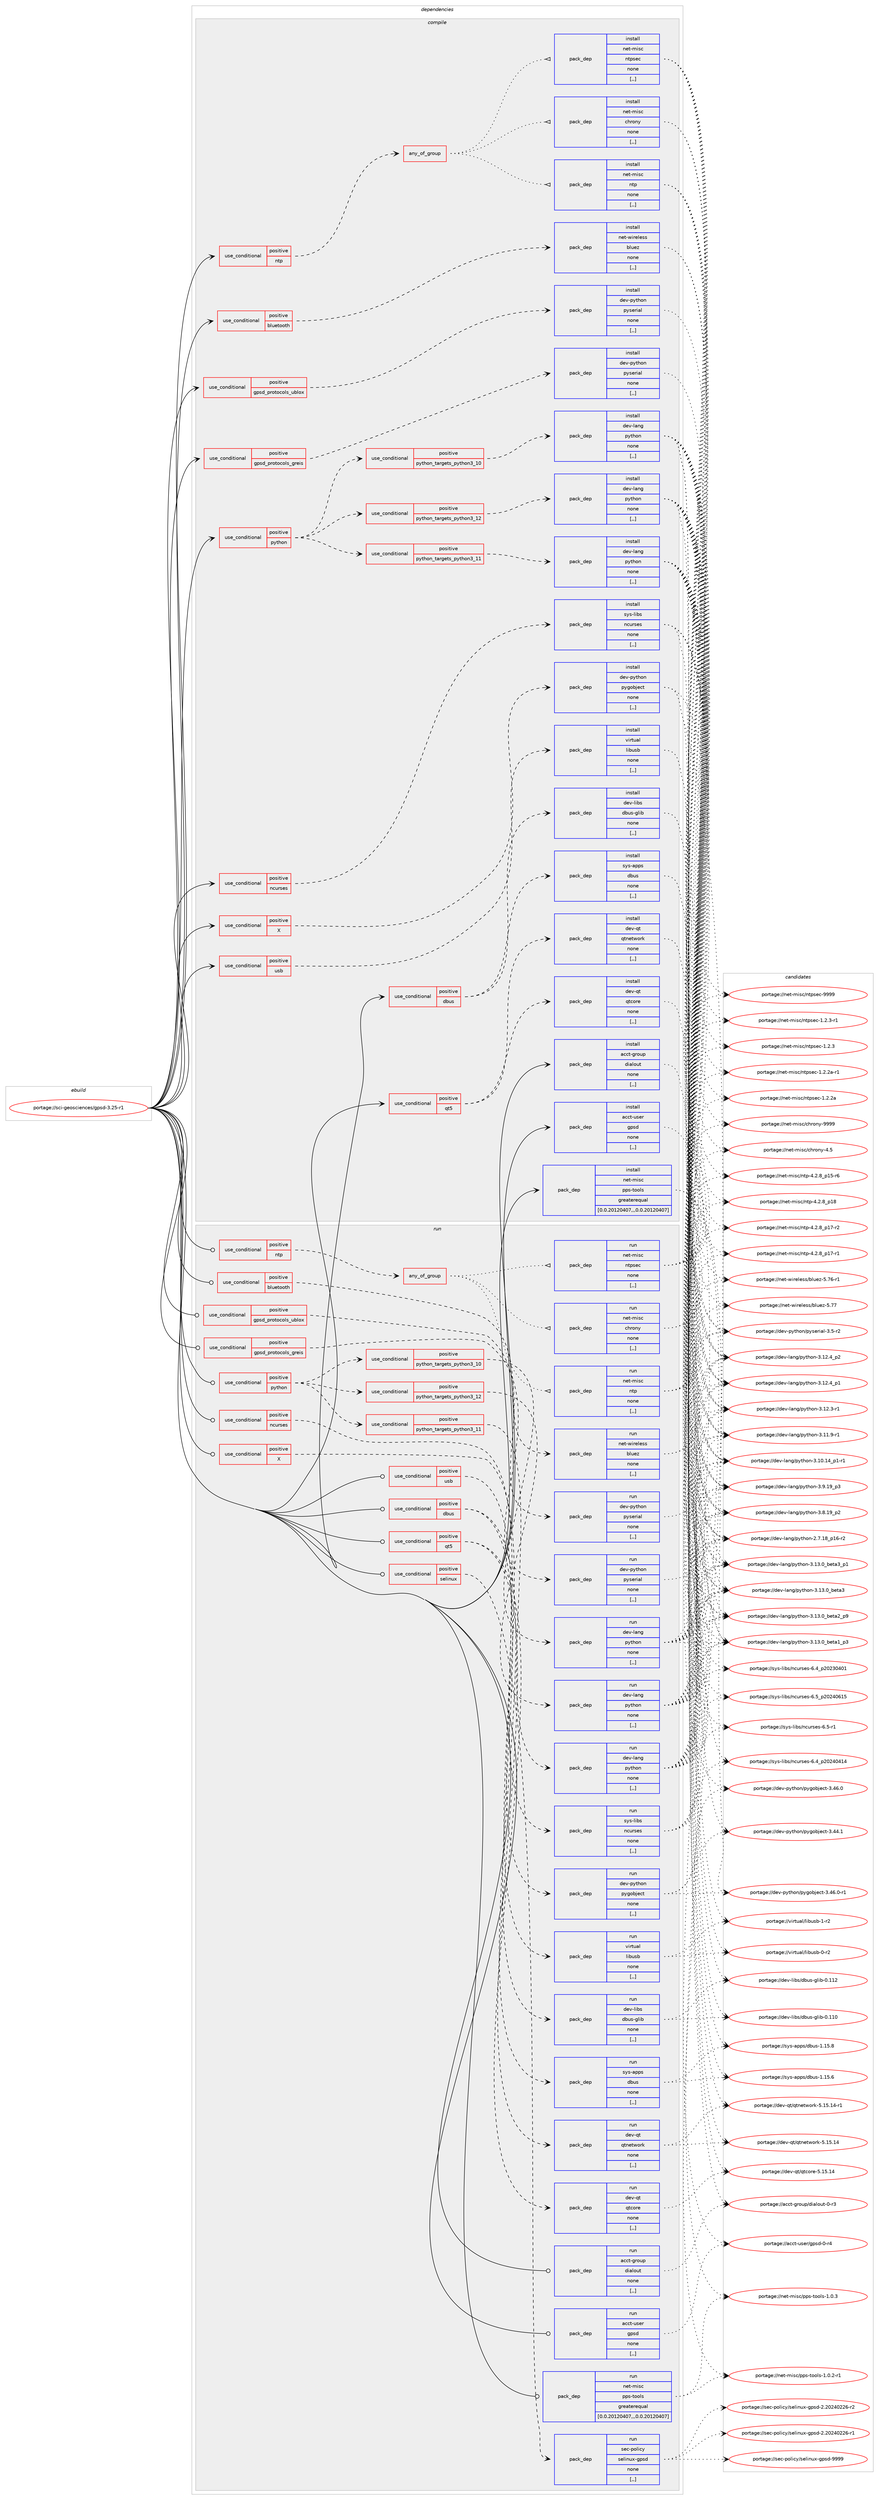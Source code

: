 digraph prolog {

# *************
# Graph options
# *************

newrank=true;
concentrate=true;
compound=true;
graph [rankdir=LR,fontname=Helvetica,fontsize=10,ranksep=1.5];#, ranksep=2.5, nodesep=0.2];
edge  [arrowhead=vee];
node  [fontname=Helvetica,fontsize=10];

# **********
# The ebuild
# **********

subgraph cluster_leftcol {
color=gray;
label=<<i>ebuild</i>>;
id [label="portage://sci-geosciences/gpsd-3.25-r1", color=red, width=4, href="../sci-geosciences/gpsd-3.25-r1.svg"];
}

# ****************
# The dependencies
# ****************

subgraph cluster_midcol {
color=gray;
label=<<i>dependencies</i>>;
subgraph cluster_compile {
fillcolor="#eeeeee";
style=filled;
label=<<i>compile</i>>;
subgraph cond104153 {
dependency394361 [label=<<TABLE BORDER="0" CELLBORDER="1" CELLSPACING="0" CELLPADDING="4"><TR><TD ROWSPAN="3" CELLPADDING="10">use_conditional</TD></TR><TR><TD>positive</TD></TR><TR><TD>X</TD></TR></TABLE>>, shape=none, color=red];
subgraph pack287375 {
dependency394362 [label=<<TABLE BORDER="0" CELLBORDER="1" CELLSPACING="0" CELLPADDING="4" WIDTH="220"><TR><TD ROWSPAN="6" CELLPADDING="30">pack_dep</TD></TR><TR><TD WIDTH="110">install</TD></TR><TR><TD>dev-python</TD></TR><TR><TD>pygobject</TD></TR><TR><TD>none</TD></TR><TR><TD>[,,]</TD></TR></TABLE>>, shape=none, color=blue];
}
dependency394361:e -> dependency394362:w [weight=20,style="dashed",arrowhead="vee"];
}
id:e -> dependency394361:w [weight=20,style="solid",arrowhead="vee"];
subgraph cond104154 {
dependency394363 [label=<<TABLE BORDER="0" CELLBORDER="1" CELLSPACING="0" CELLPADDING="4"><TR><TD ROWSPAN="3" CELLPADDING="10">use_conditional</TD></TR><TR><TD>positive</TD></TR><TR><TD>bluetooth</TD></TR></TABLE>>, shape=none, color=red];
subgraph pack287376 {
dependency394364 [label=<<TABLE BORDER="0" CELLBORDER="1" CELLSPACING="0" CELLPADDING="4" WIDTH="220"><TR><TD ROWSPAN="6" CELLPADDING="30">pack_dep</TD></TR><TR><TD WIDTH="110">install</TD></TR><TR><TD>net-wireless</TD></TR><TR><TD>bluez</TD></TR><TR><TD>none</TD></TR><TR><TD>[,,]</TD></TR></TABLE>>, shape=none, color=blue];
}
dependency394363:e -> dependency394364:w [weight=20,style="dashed",arrowhead="vee"];
}
id:e -> dependency394363:w [weight=20,style="solid",arrowhead="vee"];
subgraph cond104155 {
dependency394365 [label=<<TABLE BORDER="0" CELLBORDER="1" CELLSPACING="0" CELLPADDING="4"><TR><TD ROWSPAN="3" CELLPADDING="10">use_conditional</TD></TR><TR><TD>positive</TD></TR><TR><TD>dbus</TD></TR></TABLE>>, shape=none, color=red];
subgraph pack287377 {
dependency394366 [label=<<TABLE BORDER="0" CELLBORDER="1" CELLSPACING="0" CELLPADDING="4" WIDTH="220"><TR><TD ROWSPAN="6" CELLPADDING="30">pack_dep</TD></TR><TR><TD WIDTH="110">install</TD></TR><TR><TD>sys-apps</TD></TR><TR><TD>dbus</TD></TR><TR><TD>none</TD></TR><TR><TD>[,,]</TD></TR></TABLE>>, shape=none, color=blue];
}
dependency394365:e -> dependency394366:w [weight=20,style="dashed",arrowhead="vee"];
subgraph pack287378 {
dependency394367 [label=<<TABLE BORDER="0" CELLBORDER="1" CELLSPACING="0" CELLPADDING="4" WIDTH="220"><TR><TD ROWSPAN="6" CELLPADDING="30">pack_dep</TD></TR><TR><TD WIDTH="110">install</TD></TR><TR><TD>dev-libs</TD></TR><TR><TD>dbus-glib</TD></TR><TR><TD>none</TD></TR><TR><TD>[,,]</TD></TR></TABLE>>, shape=none, color=blue];
}
dependency394365:e -> dependency394367:w [weight=20,style="dashed",arrowhead="vee"];
}
id:e -> dependency394365:w [weight=20,style="solid",arrowhead="vee"];
subgraph cond104156 {
dependency394368 [label=<<TABLE BORDER="0" CELLBORDER="1" CELLSPACING="0" CELLPADDING="4"><TR><TD ROWSPAN="3" CELLPADDING="10">use_conditional</TD></TR><TR><TD>positive</TD></TR><TR><TD>gpsd_protocols_greis</TD></TR></TABLE>>, shape=none, color=red];
subgraph pack287379 {
dependency394369 [label=<<TABLE BORDER="0" CELLBORDER="1" CELLSPACING="0" CELLPADDING="4" WIDTH="220"><TR><TD ROWSPAN="6" CELLPADDING="30">pack_dep</TD></TR><TR><TD WIDTH="110">install</TD></TR><TR><TD>dev-python</TD></TR><TR><TD>pyserial</TD></TR><TR><TD>none</TD></TR><TR><TD>[,,]</TD></TR></TABLE>>, shape=none, color=blue];
}
dependency394368:e -> dependency394369:w [weight=20,style="dashed",arrowhead="vee"];
}
id:e -> dependency394368:w [weight=20,style="solid",arrowhead="vee"];
subgraph cond104157 {
dependency394370 [label=<<TABLE BORDER="0" CELLBORDER="1" CELLSPACING="0" CELLPADDING="4"><TR><TD ROWSPAN="3" CELLPADDING="10">use_conditional</TD></TR><TR><TD>positive</TD></TR><TR><TD>gpsd_protocols_ublox</TD></TR></TABLE>>, shape=none, color=red];
subgraph pack287380 {
dependency394371 [label=<<TABLE BORDER="0" CELLBORDER="1" CELLSPACING="0" CELLPADDING="4" WIDTH="220"><TR><TD ROWSPAN="6" CELLPADDING="30">pack_dep</TD></TR><TR><TD WIDTH="110">install</TD></TR><TR><TD>dev-python</TD></TR><TR><TD>pyserial</TD></TR><TR><TD>none</TD></TR><TR><TD>[,,]</TD></TR></TABLE>>, shape=none, color=blue];
}
dependency394370:e -> dependency394371:w [weight=20,style="dashed",arrowhead="vee"];
}
id:e -> dependency394370:w [weight=20,style="solid",arrowhead="vee"];
subgraph cond104158 {
dependency394372 [label=<<TABLE BORDER="0" CELLBORDER="1" CELLSPACING="0" CELLPADDING="4"><TR><TD ROWSPAN="3" CELLPADDING="10">use_conditional</TD></TR><TR><TD>positive</TD></TR><TR><TD>ncurses</TD></TR></TABLE>>, shape=none, color=red];
subgraph pack287381 {
dependency394373 [label=<<TABLE BORDER="0" CELLBORDER="1" CELLSPACING="0" CELLPADDING="4" WIDTH="220"><TR><TD ROWSPAN="6" CELLPADDING="30">pack_dep</TD></TR><TR><TD WIDTH="110">install</TD></TR><TR><TD>sys-libs</TD></TR><TR><TD>ncurses</TD></TR><TR><TD>none</TD></TR><TR><TD>[,,]</TD></TR></TABLE>>, shape=none, color=blue];
}
dependency394372:e -> dependency394373:w [weight=20,style="dashed",arrowhead="vee"];
}
id:e -> dependency394372:w [weight=20,style="solid",arrowhead="vee"];
subgraph cond104159 {
dependency394374 [label=<<TABLE BORDER="0" CELLBORDER="1" CELLSPACING="0" CELLPADDING="4"><TR><TD ROWSPAN="3" CELLPADDING="10">use_conditional</TD></TR><TR><TD>positive</TD></TR><TR><TD>ntp</TD></TR></TABLE>>, shape=none, color=red];
subgraph any2638 {
dependency394375 [label=<<TABLE BORDER="0" CELLBORDER="1" CELLSPACING="0" CELLPADDING="4"><TR><TD CELLPADDING="10">any_of_group</TD></TR></TABLE>>, shape=none, color=red];subgraph pack287382 {
dependency394376 [label=<<TABLE BORDER="0" CELLBORDER="1" CELLSPACING="0" CELLPADDING="4" WIDTH="220"><TR><TD ROWSPAN="6" CELLPADDING="30">pack_dep</TD></TR><TR><TD WIDTH="110">install</TD></TR><TR><TD>net-misc</TD></TR><TR><TD>ntp</TD></TR><TR><TD>none</TD></TR><TR><TD>[,,]</TD></TR></TABLE>>, shape=none, color=blue];
}
dependency394375:e -> dependency394376:w [weight=20,style="dotted",arrowhead="oinv"];
subgraph pack287383 {
dependency394377 [label=<<TABLE BORDER="0" CELLBORDER="1" CELLSPACING="0" CELLPADDING="4" WIDTH="220"><TR><TD ROWSPAN="6" CELLPADDING="30">pack_dep</TD></TR><TR><TD WIDTH="110">install</TD></TR><TR><TD>net-misc</TD></TR><TR><TD>ntpsec</TD></TR><TR><TD>none</TD></TR><TR><TD>[,,]</TD></TR></TABLE>>, shape=none, color=blue];
}
dependency394375:e -> dependency394377:w [weight=20,style="dotted",arrowhead="oinv"];
subgraph pack287384 {
dependency394378 [label=<<TABLE BORDER="0" CELLBORDER="1" CELLSPACING="0" CELLPADDING="4" WIDTH="220"><TR><TD ROWSPAN="6" CELLPADDING="30">pack_dep</TD></TR><TR><TD WIDTH="110">install</TD></TR><TR><TD>net-misc</TD></TR><TR><TD>chrony</TD></TR><TR><TD>none</TD></TR><TR><TD>[,,]</TD></TR></TABLE>>, shape=none, color=blue];
}
dependency394375:e -> dependency394378:w [weight=20,style="dotted",arrowhead="oinv"];
}
dependency394374:e -> dependency394375:w [weight=20,style="dashed",arrowhead="vee"];
}
id:e -> dependency394374:w [weight=20,style="solid",arrowhead="vee"];
subgraph cond104160 {
dependency394379 [label=<<TABLE BORDER="0" CELLBORDER="1" CELLSPACING="0" CELLPADDING="4"><TR><TD ROWSPAN="3" CELLPADDING="10">use_conditional</TD></TR><TR><TD>positive</TD></TR><TR><TD>python</TD></TR></TABLE>>, shape=none, color=red];
subgraph cond104161 {
dependency394380 [label=<<TABLE BORDER="0" CELLBORDER="1" CELLSPACING="0" CELLPADDING="4"><TR><TD ROWSPAN="3" CELLPADDING="10">use_conditional</TD></TR><TR><TD>positive</TD></TR><TR><TD>python_targets_python3_10</TD></TR></TABLE>>, shape=none, color=red];
subgraph pack287385 {
dependency394381 [label=<<TABLE BORDER="0" CELLBORDER="1" CELLSPACING="0" CELLPADDING="4" WIDTH="220"><TR><TD ROWSPAN="6" CELLPADDING="30">pack_dep</TD></TR><TR><TD WIDTH="110">install</TD></TR><TR><TD>dev-lang</TD></TR><TR><TD>python</TD></TR><TR><TD>none</TD></TR><TR><TD>[,,]</TD></TR></TABLE>>, shape=none, color=blue];
}
dependency394380:e -> dependency394381:w [weight=20,style="dashed",arrowhead="vee"];
}
dependency394379:e -> dependency394380:w [weight=20,style="dashed",arrowhead="vee"];
subgraph cond104162 {
dependency394382 [label=<<TABLE BORDER="0" CELLBORDER="1" CELLSPACING="0" CELLPADDING="4"><TR><TD ROWSPAN="3" CELLPADDING="10">use_conditional</TD></TR><TR><TD>positive</TD></TR><TR><TD>python_targets_python3_11</TD></TR></TABLE>>, shape=none, color=red];
subgraph pack287386 {
dependency394383 [label=<<TABLE BORDER="0" CELLBORDER="1" CELLSPACING="0" CELLPADDING="4" WIDTH="220"><TR><TD ROWSPAN="6" CELLPADDING="30">pack_dep</TD></TR><TR><TD WIDTH="110">install</TD></TR><TR><TD>dev-lang</TD></TR><TR><TD>python</TD></TR><TR><TD>none</TD></TR><TR><TD>[,,]</TD></TR></TABLE>>, shape=none, color=blue];
}
dependency394382:e -> dependency394383:w [weight=20,style="dashed",arrowhead="vee"];
}
dependency394379:e -> dependency394382:w [weight=20,style="dashed",arrowhead="vee"];
subgraph cond104163 {
dependency394384 [label=<<TABLE BORDER="0" CELLBORDER="1" CELLSPACING="0" CELLPADDING="4"><TR><TD ROWSPAN="3" CELLPADDING="10">use_conditional</TD></TR><TR><TD>positive</TD></TR><TR><TD>python_targets_python3_12</TD></TR></TABLE>>, shape=none, color=red];
subgraph pack287387 {
dependency394385 [label=<<TABLE BORDER="0" CELLBORDER="1" CELLSPACING="0" CELLPADDING="4" WIDTH="220"><TR><TD ROWSPAN="6" CELLPADDING="30">pack_dep</TD></TR><TR><TD WIDTH="110">install</TD></TR><TR><TD>dev-lang</TD></TR><TR><TD>python</TD></TR><TR><TD>none</TD></TR><TR><TD>[,,]</TD></TR></TABLE>>, shape=none, color=blue];
}
dependency394384:e -> dependency394385:w [weight=20,style="dashed",arrowhead="vee"];
}
dependency394379:e -> dependency394384:w [weight=20,style="dashed",arrowhead="vee"];
}
id:e -> dependency394379:w [weight=20,style="solid",arrowhead="vee"];
subgraph cond104164 {
dependency394386 [label=<<TABLE BORDER="0" CELLBORDER="1" CELLSPACING="0" CELLPADDING="4"><TR><TD ROWSPAN="3" CELLPADDING="10">use_conditional</TD></TR><TR><TD>positive</TD></TR><TR><TD>qt5</TD></TR></TABLE>>, shape=none, color=red];
subgraph pack287388 {
dependency394387 [label=<<TABLE BORDER="0" CELLBORDER="1" CELLSPACING="0" CELLPADDING="4" WIDTH="220"><TR><TD ROWSPAN="6" CELLPADDING="30">pack_dep</TD></TR><TR><TD WIDTH="110">install</TD></TR><TR><TD>dev-qt</TD></TR><TR><TD>qtcore</TD></TR><TR><TD>none</TD></TR><TR><TD>[,,]</TD></TR></TABLE>>, shape=none, color=blue];
}
dependency394386:e -> dependency394387:w [weight=20,style="dashed",arrowhead="vee"];
subgraph pack287389 {
dependency394388 [label=<<TABLE BORDER="0" CELLBORDER="1" CELLSPACING="0" CELLPADDING="4" WIDTH="220"><TR><TD ROWSPAN="6" CELLPADDING="30">pack_dep</TD></TR><TR><TD WIDTH="110">install</TD></TR><TR><TD>dev-qt</TD></TR><TR><TD>qtnetwork</TD></TR><TR><TD>none</TD></TR><TR><TD>[,,]</TD></TR></TABLE>>, shape=none, color=blue];
}
dependency394386:e -> dependency394388:w [weight=20,style="dashed",arrowhead="vee"];
}
id:e -> dependency394386:w [weight=20,style="solid",arrowhead="vee"];
subgraph cond104165 {
dependency394389 [label=<<TABLE BORDER="0" CELLBORDER="1" CELLSPACING="0" CELLPADDING="4"><TR><TD ROWSPAN="3" CELLPADDING="10">use_conditional</TD></TR><TR><TD>positive</TD></TR><TR><TD>usb</TD></TR></TABLE>>, shape=none, color=red];
subgraph pack287390 {
dependency394390 [label=<<TABLE BORDER="0" CELLBORDER="1" CELLSPACING="0" CELLPADDING="4" WIDTH="220"><TR><TD ROWSPAN="6" CELLPADDING="30">pack_dep</TD></TR><TR><TD WIDTH="110">install</TD></TR><TR><TD>virtual</TD></TR><TR><TD>libusb</TD></TR><TR><TD>none</TD></TR><TR><TD>[,,]</TD></TR></TABLE>>, shape=none, color=blue];
}
dependency394389:e -> dependency394390:w [weight=20,style="dashed",arrowhead="vee"];
}
id:e -> dependency394389:w [weight=20,style="solid",arrowhead="vee"];
subgraph pack287391 {
dependency394391 [label=<<TABLE BORDER="0" CELLBORDER="1" CELLSPACING="0" CELLPADDING="4" WIDTH="220"><TR><TD ROWSPAN="6" CELLPADDING="30">pack_dep</TD></TR><TR><TD WIDTH="110">install</TD></TR><TR><TD>acct-group</TD></TR><TR><TD>dialout</TD></TR><TR><TD>none</TD></TR><TR><TD>[,,]</TD></TR></TABLE>>, shape=none, color=blue];
}
id:e -> dependency394391:w [weight=20,style="solid",arrowhead="vee"];
subgraph pack287392 {
dependency394392 [label=<<TABLE BORDER="0" CELLBORDER="1" CELLSPACING="0" CELLPADDING="4" WIDTH="220"><TR><TD ROWSPAN="6" CELLPADDING="30">pack_dep</TD></TR><TR><TD WIDTH="110">install</TD></TR><TR><TD>acct-user</TD></TR><TR><TD>gpsd</TD></TR><TR><TD>none</TD></TR><TR><TD>[,,]</TD></TR></TABLE>>, shape=none, color=blue];
}
id:e -> dependency394392:w [weight=20,style="solid",arrowhead="vee"];
subgraph pack287393 {
dependency394393 [label=<<TABLE BORDER="0" CELLBORDER="1" CELLSPACING="0" CELLPADDING="4" WIDTH="220"><TR><TD ROWSPAN="6" CELLPADDING="30">pack_dep</TD></TR><TR><TD WIDTH="110">install</TD></TR><TR><TD>net-misc</TD></TR><TR><TD>pps-tools</TD></TR><TR><TD>greaterequal</TD></TR><TR><TD>[0.0.20120407,,,0.0.20120407]</TD></TR></TABLE>>, shape=none, color=blue];
}
id:e -> dependency394393:w [weight=20,style="solid",arrowhead="vee"];
}
subgraph cluster_compileandrun {
fillcolor="#eeeeee";
style=filled;
label=<<i>compile and run</i>>;
}
subgraph cluster_run {
fillcolor="#eeeeee";
style=filled;
label=<<i>run</i>>;
subgraph cond104166 {
dependency394394 [label=<<TABLE BORDER="0" CELLBORDER="1" CELLSPACING="0" CELLPADDING="4"><TR><TD ROWSPAN="3" CELLPADDING="10">use_conditional</TD></TR><TR><TD>positive</TD></TR><TR><TD>X</TD></TR></TABLE>>, shape=none, color=red];
subgraph pack287394 {
dependency394395 [label=<<TABLE BORDER="0" CELLBORDER="1" CELLSPACING="0" CELLPADDING="4" WIDTH="220"><TR><TD ROWSPAN="6" CELLPADDING="30">pack_dep</TD></TR><TR><TD WIDTH="110">run</TD></TR><TR><TD>dev-python</TD></TR><TR><TD>pygobject</TD></TR><TR><TD>none</TD></TR><TR><TD>[,,]</TD></TR></TABLE>>, shape=none, color=blue];
}
dependency394394:e -> dependency394395:w [weight=20,style="dashed",arrowhead="vee"];
}
id:e -> dependency394394:w [weight=20,style="solid",arrowhead="odot"];
subgraph cond104167 {
dependency394396 [label=<<TABLE BORDER="0" CELLBORDER="1" CELLSPACING="0" CELLPADDING="4"><TR><TD ROWSPAN="3" CELLPADDING="10">use_conditional</TD></TR><TR><TD>positive</TD></TR><TR><TD>bluetooth</TD></TR></TABLE>>, shape=none, color=red];
subgraph pack287395 {
dependency394397 [label=<<TABLE BORDER="0" CELLBORDER="1" CELLSPACING="0" CELLPADDING="4" WIDTH="220"><TR><TD ROWSPAN="6" CELLPADDING="30">pack_dep</TD></TR><TR><TD WIDTH="110">run</TD></TR><TR><TD>net-wireless</TD></TR><TR><TD>bluez</TD></TR><TR><TD>none</TD></TR><TR><TD>[,,]</TD></TR></TABLE>>, shape=none, color=blue];
}
dependency394396:e -> dependency394397:w [weight=20,style="dashed",arrowhead="vee"];
}
id:e -> dependency394396:w [weight=20,style="solid",arrowhead="odot"];
subgraph cond104168 {
dependency394398 [label=<<TABLE BORDER="0" CELLBORDER="1" CELLSPACING="0" CELLPADDING="4"><TR><TD ROWSPAN="3" CELLPADDING="10">use_conditional</TD></TR><TR><TD>positive</TD></TR><TR><TD>dbus</TD></TR></TABLE>>, shape=none, color=red];
subgraph pack287396 {
dependency394399 [label=<<TABLE BORDER="0" CELLBORDER="1" CELLSPACING="0" CELLPADDING="4" WIDTH="220"><TR><TD ROWSPAN="6" CELLPADDING="30">pack_dep</TD></TR><TR><TD WIDTH="110">run</TD></TR><TR><TD>sys-apps</TD></TR><TR><TD>dbus</TD></TR><TR><TD>none</TD></TR><TR><TD>[,,]</TD></TR></TABLE>>, shape=none, color=blue];
}
dependency394398:e -> dependency394399:w [weight=20,style="dashed",arrowhead="vee"];
subgraph pack287397 {
dependency394400 [label=<<TABLE BORDER="0" CELLBORDER="1" CELLSPACING="0" CELLPADDING="4" WIDTH="220"><TR><TD ROWSPAN="6" CELLPADDING="30">pack_dep</TD></TR><TR><TD WIDTH="110">run</TD></TR><TR><TD>dev-libs</TD></TR><TR><TD>dbus-glib</TD></TR><TR><TD>none</TD></TR><TR><TD>[,,]</TD></TR></TABLE>>, shape=none, color=blue];
}
dependency394398:e -> dependency394400:w [weight=20,style="dashed",arrowhead="vee"];
}
id:e -> dependency394398:w [weight=20,style="solid",arrowhead="odot"];
subgraph cond104169 {
dependency394401 [label=<<TABLE BORDER="0" CELLBORDER="1" CELLSPACING="0" CELLPADDING="4"><TR><TD ROWSPAN="3" CELLPADDING="10">use_conditional</TD></TR><TR><TD>positive</TD></TR><TR><TD>gpsd_protocols_greis</TD></TR></TABLE>>, shape=none, color=red];
subgraph pack287398 {
dependency394402 [label=<<TABLE BORDER="0" CELLBORDER="1" CELLSPACING="0" CELLPADDING="4" WIDTH="220"><TR><TD ROWSPAN="6" CELLPADDING="30">pack_dep</TD></TR><TR><TD WIDTH="110">run</TD></TR><TR><TD>dev-python</TD></TR><TR><TD>pyserial</TD></TR><TR><TD>none</TD></TR><TR><TD>[,,]</TD></TR></TABLE>>, shape=none, color=blue];
}
dependency394401:e -> dependency394402:w [weight=20,style="dashed",arrowhead="vee"];
}
id:e -> dependency394401:w [weight=20,style="solid",arrowhead="odot"];
subgraph cond104170 {
dependency394403 [label=<<TABLE BORDER="0" CELLBORDER="1" CELLSPACING="0" CELLPADDING="4"><TR><TD ROWSPAN="3" CELLPADDING="10">use_conditional</TD></TR><TR><TD>positive</TD></TR><TR><TD>gpsd_protocols_ublox</TD></TR></TABLE>>, shape=none, color=red];
subgraph pack287399 {
dependency394404 [label=<<TABLE BORDER="0" CELLBORDER="1" CELLSPACING="0" CELLPADDING="4" WIDTH="220"><TR><TD ROWSPAN="6" CELLPADDING="30">pack_dep</TD></TR><TR><TD WIDTH="110">run</TD></TR><TR><TD>dev-python</TD></TR><TR><TD>pyserial</TD></TR><TR><TD>none</TD></TR><TR><TD>[,,]</TD></TR></TABLE>>, shape=none, color=blue];
}
dependency394403:e -> dependency394404:w [weight=20,style="dashed",arrowhead="vee"];
}
id:e -> dependency394403:w [weight=20,style="solid",arrowhead="odot"];
subgraph cond104171 {
dependency394405 [label=<<TABLE BORDER="0" CELLBORDER="1" CELLSPACING="0" CELLPADDING="4"><TR><TD ROWSPAN="3" CELLPADDING="10">use_conditional</TD></TR><TR><TD>positive</TD></TR><TR><TD>ncurses</TD></TR></TABLE>>, shape=none, color=red];
subgraph pack287400 {
dependency394406 [label=<<TABLE BORDER="0" CELLBORDER="1" CELLSPACING="0" CELLPADDING="4" WIDTH="220"><TR><TD ROWSPAN="6" CELLPADDING="30">pack_dep</TD></TR><TR><TD WIDTH="110">run</TD></TR><TR><TD>sys-libs</TD></TR><TR><TD>ncurses</TD></TR><TR><TD>none</TD></TR><TR><TD>[,,]</TD></TR></TABLE>>, shape=none, color=blue];
}
dependency394405:e -> dependency394406:w [weight=20,style="dashed",arrowhead="vee"];
}
id:e -> dependency394405:w [weight=20,style="solid",arrowhead="odot"];
subgraph cond104172 {
dependency394407 [label=<<TABLE BORDER="0" CELLBORDER="1" CELLSPACING="0" CELLPADDING="4"><TR><TD ROWSPAN="3" CELLPADDING="10">use_conditional</TD></TR><TR><TD>positive</TD></TR><TR><TD>ntp</TD></TR></TABLE>>, shape=none, color=red];
subgraph any2639 {
dependency394408 [label=<<TABLE BORDER="0" CELLBORDER="1" CELLSPACING="0" CELLPADDING="4"><TR><TD CELLPADDING="10">any_of_group</TD></TR></TABLE>>, shape=none, color=red];subgraph pack287401 {
dependency394409 [label=<<TABLE BORDER="0" CELLBORDER="1" CELLSPACING="0" CELLPADDING="4" WIDTH="220"><TR><TD ROWSPAN="6" CELLPADDING="30">pack_dep</TD></TR><TR><TD WIDTH="110">run</TD></TR><TR><TD>net-misc</TD></TR><TR><TD>ntp</TD></TR><TR><TD>none</TD></TR><TR><TD>[,,]</TD></TR></TABLE>>, shape=none, color=blue];
}
dependency394408:e -> dependency394409:w [weight=20,style="dotted",arrowhead="oinv"];
subgraph pack287402 {
dependency394410 [label=<<TABLE BORDER="0" CELLBORDER="1" CELLSPACING="0" CELLPADDING="4" WIDTH="220"><TR><TD ROWSPAN="6" CELLPADDING="30">pack_dep</TD></TR><TR><TD WIDTH="110">run</TD></TR><TR><TD>net-misc</TD></TR><TR><TD>ntpsec</TD></TR><TR><TD>none</TD></TR><TR><TD>[,,]</TD></TR></TABLE>>, shape=none, color=blue];
}
dependency394408:e -> dependency394410:w [weight=20,style="dotted",arrowhead="oinv"];
subgraph pack287403 {
dependency394411 [label=<<TABLE BORDER="0" CELLBORDER="1" CELLSPACING="0" CELLPADDING="4" WIDTH="220"><TR><TD ROWSPAN="6" CELLPADDING="30">pack_dep</TD></TR><TR><TD WIDTH="110">run</TD></TR><TR><TD>net-misc</TD></TR><TR><TD>chrony</TD></TR><TR><TD>none</TD></TR><TR><TD>[,,]</TD></TR></TABLE>>, shape=none, color=blue];
}
dependency394408:e -> dependency394411:w [weight=20,style="dotted",arrowhead="oinv"];
}
dependency394407:e -> dependency394408:w [weight=20,style="dashed",arrowhead="vee"];
}
id:e -> dependency394407:w [weight=20,style="solid",arrowhead="odot"];
subgraph cond104173 {
dependency394412 [label=<<TABLE BORDER="0" CELLBORDER="1" CELLSPACING="0" CELLPADDING="4"><TR><TD ROWSPAN="3" CELLPADDING="10">use_conditional</TD></TR><TR><TD>positive</TD></TR><TR><TD>python</TD></TR></TABLE>>, shape=none, color=red];
subgraph cond104174 {
dependency394413 [label=<<TABLE BORDER="0" CELLBORDER="1" CELLSPACING="0" CELLPADDING="4"><TR><TD ROWSPAN="3" CELLPADDING="10">use_conditional</TD></TR><TR><TD>positive</TD></TR><TR><TD>python_targets_python3_10</TD></TR></TABLE>>, shape=none, color=red];
subgraph pack287404 {
dependency394414 [label=<<TABLE BORDER="0" CELLBORDER="1" CELLSPACING="0" CELLPADDING="4" WIDTH="220"><TR><TD ROWSPAN="6" CELLPADDING="30">pack_dep</TD></TR><TR><TD WIDTH="110">run</TD></TR><TR><TD>dev-lang</TD></TR><TR><TD>python</TD></TR><TR><TD>none</TD></TR><TR><TD>[,,]</TD></TR></TABLE>>, shape=none, color=blue];
}
dependency394413:e -> dependency394414:w [weight=20,style="dashed",arrowhead="vee"];
}
dependency394412:e -> dependency394413:w [weight=20,style="dashed",arrowhead="vee"];
subgraph cond104175 {
dependency394415 [label=<<TABLE BORDER="0" CELLBORDER="1" CELLSPACING="0" CELLPADDING="4"><TR><TD ROWSPAN="3" CELLPADDING="10">use_conditional</TD></TR><TR><TD>positive</TD></TR><TR><TD>python_targets_python3_11</TD></TR></TABLE>>, shape=none, color=red];
subgraph pack287405 {
dependency394416 [label=<<TABLE BORDER="0" CELLBORDER="1" CELLSPACING="0" CELLPADDING="4" WIDTH="220"><TR><TD ROWSPAN="6" CELLPADDING="30">pack_dep</TD></TR><TR><TD WIDTH="110">run</TD></TR><TR><TD>dev-lang</TD></TR><TR><TD>python</TD></TR><TR><TD>none</TD></TR><TR><TD>[,,]</TD></TR></TABLE>>, shape=none, color=blue];
}
dependency394415:e -> dependency394416:w [weight=20,style="dashed",arrowhead="vee"];
}
dependency394412:e -> dependency394415:w [weight=20,style="dashed",arrowhead="vee"];
subgraph cond104176 {
dependency394417 [label=<<TABLE BORDER="0" CELLBORDER="1" CELLSPACING="0" CELLPADDING="4"><TR><TD ROWSPAN="3" CELLPADDING="10">use_conditional</TD></TR><TR><TD>positive</TD></TR><TR><TD>python_targets_python3_12</TD></TR></TABLE>>, shape=none, color=red];
subgraph pack287406 {
dependency394418 [label=<<TABLE BORDER="0" CELLBORDER="1" CELLSPACING="0" CELLPADDING="4" WIDTH="220"><TR><TD ROWSPAN="6" CELLPADDING="30">pack_dep</TD></TR><TR><TD WIDTH="110">run</TD></TR><TR><TD>dev-lang</TD></TR><TR><TD>python</TD></TR><TR><TD>none</TD></TR><TR><TD>[,,]</TD></TR></TABLE>>, shape=none, color=blue];
}
dependency394417:e -> dependency394418:w [weight=20,style="dashed",arrowhead="vee"];
}
dependency394412:e -> dependency394417:w [weight=20,style="dashed",arrowhead="vee"];
}
id:e -> dependency394412:w [weight=20,style="solid",arrowhead="odot"];
subgraph cond104177 {
dependency394419 [label=<<TABLE BORDER="0" CELLBORDER="1" CELLSPACING="0" CELLPADDING="4"><TR><TD ROWSPAN="3" CELLPADDING="10">use_conditional</TD></TR><TR><TD>positive</TD></TR><TR><TD>qt5</TD></TR></TABLE>>, shape=none, color=red];
subgraph pack287407 {
dependency394420 [label=<<TABLE BORDER="0" CELLBORDER="1" CELLSPACING="0" CELLPADDING="4" WIDTH="220"><TR><TD ROWSPAN="6" CELLPADDING="30">pack_dep</TD></TR><TR><TD WIDTH="110">run</TD></TR><TR><TD>dev-qt</TD></TR><TR><TD>qtcore</TD></TR><TR><TD>none</TD></TR><TR><TD>[,,]</TD></TR></TABLE>>, shape=none, color=blue];
}
dependency394419:e -> dependency394420:w [weight=20,style="dashed",arrowhead="vee"];
subgraph pack287408 {
dependency394421 [label=<<TABLE BORDER="0" CELLBORDER="1" CELLSPACING="0" CELLPADDING="4" WIDTH="220"><TR><TD ROWSPAN="6" CELLPADDING="30">pack_dep</TD></TR><TR><TD WIDTH="110">run</TD></TR><TR><TD>dev-qt</TD></TR><TR><TD>qtnetwork</TD></TR><TR><TD>none</TD></TR><TR><TD>[,,]</TD></TR></TABLE>>, shape=none, color=blue];
}
dependency394419:e -> dependency394421:w [weight=20,style="dashed",arrowhead="vee"];
}
id:e -> dependency394419:w [weight=20,style="solid",arrowhead="odot"];
subgraph cond104178 {
dependency394422 [label=<<TABLE BORDER="0" CELLBORDER="1" CELLSPACING="0" CELLPADDING="4"><TR><TD ROWSPAN="3" CELLPADDING="10">use_conditional</TD></TR><TR><TD>positive</TD></TR><TR><TD>selinux</TD></TR></TABLE>>, shape=none, color=red];
subgraph pack287409 {
dependency394423 [label=<<TABLE BORDER="0" CELLBORDER="1" CELLSPACING="0" CELLPADDING="4" WIDTH="220"><TR><TD ROWSPAN="6" CELLPADDING="30">pack_dep</TD></TR><TR><TD WIDTH="110">run</TD></TR><TR><TD>sec-policy</TD></TR><TR><TD>selinux-gpsd</TD></TR><TR><TD>none</TD></TR><TR><TD>[,,]</TD></TR></TABLE>>, shape=none, color=blue];
}
dependency394422:e -> dependency394423:w [weight=20,style="dashed",arrowhead="vee"];
}
id:e -> dependency394422:w [weight=20,style="solid",arrowhead="odot"];
subgraph cond104179 {
dependency394424 [label=<<TABLE BORDER="0" CELLBORDER="1" CELLSPACING="0" CELLPADDING="4"><TR><TD ROWSPAN="3" CELLPADDING="10">use_conditional</TD></TR><TR><TD>positive</TD></TR><TR><TD>usb</TD></TR></TABLE>>, shape=none, color=red];
subgraph pack287410 {
dependency394425 [label=<<TABLE BORDER="0" CELLBORDER="1" CELLSPACING="0" CELLPADDING="4" WIDTH="220"><TR><TD ROWSPAN="6" CELLPADDING="30">pack_dep</TD></TR><TR><TD WIDTH="110">run</TD></TR><TR><TD>virtual</TD></TR><TR><TD>libusb</TD></TR><TR><TD>none</TD></TR><TR><TD>[,,]</TD></TR></TABLE>>, shape=none, color=blue];
}
dependency394424:e -> dependency394425:w [weight=20,style="dashed",arrowhead="vee"];
}
id:e -> dependency394424:w [weight=20,style="solid",arrowhead="odot"];
subgraph pack287411 {
dependency394426 [label=<<TABLE BORDER="0" CELLBORDER="1" CELLSPACING="0" CELLPADDING="4" WIDTH="220"><TR><TD ROWSPAN="6" CELLPADDING="30">pack_dep</TD></TR><TR><TD WIDTH="110">run</TD></TR><TR><TD>acct-group</TD></TR><TR><TD>dialout</TD></TR><TR><TD>none</TD></TR><TR><TD>[,,]</TD></TR></TABLE>>, shape=none, color=blue];
}
id:e -> dependency394426:w [weight=20,style="solid",arrowhead="odot"];
subgraph pack287412 {
dependency394427 [label=<<TABLE BORDER="0" CELLBORDER="1" CELLSPACING="0" CELLPADDING="4" WIDTH="220"><TR><TD ROWSPAN="6" CELLPADDING="30">pack_dep</TD></TR><TR><TD WIDTH="110">run</TD></TR><TR><TD>acct-user</TD></TR><TR><TD>gpsd</TD></TR><TR><TD>none</TD></TR><TR><TD>[,,]</TD></TR></TABLE>>, shape=none, color=blue];
}
id:e -> dependency394427:w [weight=20,style="solid",arrowhead="odot"];
subgraph pack287413 {
dependency394428 [label=<<TABLE BORDER="0" CELLBORDER="1" CELLSPACING="0" CELLPADDING="4" WIDTH="220"><TR><TD ROWSPAN="6" CELLPADDING="30">pack_dep</TD></TR><TR><TD WIDTH="110">run</TD></TR><TR><TD>net-misc</TD></TR><TR><TD>pps-tools</TD></TR><TR><TD>greaterequal</TD></TR><TR><TD>[0.0.20120407,,,0.0.20120407]</TD></TR></TABLE>>, shape=none, color=blue];
}
id:e -> dependency394428:w [weight=20,style="solid",arrowhead="odot"];
}
}

# **************
# The candidates
# **************

subgraph cluster_choices {
rank=same;
color=gray;
label=<<i>candidates</i>>;

subgraph choice287375 {
color=black;
nodesep=1;
choice10010111845112121116104111110471121211031119810610199116455146525446484511449 [label="portage://dev-python/pygobject-3.46.0-r1", color=red, width=4,href="../dev-python/pygobject-3.46.0-r1.svg"];
choice1001011184511212111610411111047112121103111981061019911645514652544648 [label="portage://dev-python/pygobject-3.46.0", color=red, width=4,href="../dev-python/pygobject-3.46.0.svg"];
choice1001011184511212111610411111047112121103111981061019911645514652524649 [label="portage://dev-python/pygobject-3.44.1", color=red, width=4,href="../dev-python/pygobject-3.44.1.svg"];
dependency394362:e -> choice10010111845112121116104111110471121211031119810610199116455146525446484511449:w [style=dotted,weight="100"];
dependency394362:e -> choice1001011184511212111610411111047112121103111981061019911645514652544648:w [style=dotted,weight="100"];
dependency394362:e -> choice1001011184511212111610411111047112121103111981061019911645514652524649:w [style=dotted,weight="100"];
}
subgraph choice287376 {
color=black;
nodesep=1;
choice1101011164511910511410110810111511547981081171011224553465555 [label="portage://net-wireless/bluez-5.77", color=red, width=4,href="../net-wireless/bluez-5.77.svg"];
choice11010111645119105114101108101115115479810811710112245534655544511449 [label="portage://net-wireless/bluez-5.76-r1", color=red, width=4,href="../net-wireless/bluez-5.76-r1.svg"];
dependency394364:e -> choice1101011164511910511410110810111511547981081171011224553465555:w [style=dotted,weight="100"];
dependency394364:e -> choice11010111645119105114101108101115115479810811710112245534655544511449:w [style=dotted,weight="100"];
}
subgraph choice287377 {
color=black;
nodesep=1;
choice1151211154597112112115471009811711545494649534656 [label="portage://sys-apps/dbus-1.15.8", color=red, width=4,href="../sys-apps/dbus-1.15.8.svg"];
choice1151211154597112112115471009811711545494649534654 [label="portage://sys-apps/dbus-1.15.6", color=red, width=4,href="../sys-apps/dbus-1.15.6.svg"];
dependency394366:e -> choice1151211154597112112115471009811711545494649534656:w [style=dotted,weight="100"];
dependency394366:e -> choice1151211154597112112115471009811711545494649534654:w [style=dotted,weight="100"];
}
subgraph choice287378 {
color=black;
nodesep=1;
choice100101118451081059811547100981171154510310810598454846494950 [label="portage://dev-libs/dbus-glib-0.112", color=red, width=4,href="../dev-libs/dbus-glib-0.112.svg"];
choice100101118451081059811547100981171154510310810598454846494948 [label="portage://dev-libs/dbus-glib-0.110", color=red, width=4,href="../dev-libs/dbus-glib-0.110.svg"];
dependency394367:e -> choice100101118451081059811547100981171154510310810598454846494950:w [style=dotted,weight="100"];
dependency394367:e -> choice100101118451081059811547100981171154510310810598454846494948:w [style=dotted,weight="100"];
}
subgraph choice287379 {
color=black;
nodesep=1;
choice100101118451121211161041111104711212111510111410597108455146534511450 [label="portage://dev-python/pyserial-3.5-r2", color=red, width=4,href="../dev-python/pyserial-3.5-r2.svg"];
dependency394369:e -> choice100101118451121211161041111104711212111510111410597108455146534511450:w [style=dotted,weight="100"];
}
subgraph choice287380 {
color=black;
nodesep=1;
choice100101118451121211161041111104711212111510111410597108455146534511450 [label="portage://dev-python/pyserial-3.5-r2", color=red, width=4,href="../dev-python/pyserial-3.5-r2.svg"];
dependency394371:e -> choice100101118451121211161041111104711212111510111410597108455146534511450:w [style=dotted,weight="100"];
}
subgraph choice287381 {
color=black;
nodesep=1;
choice1151211154510810598115471109911711411510111545544653951125048505248544953 [label="portage://sys-libs/ncurses-6.5_p20240615", color=red, width=4,href="../sys-libs/ncurses-6.5_p20240615.svg"];
choice11512111545108105981154711099117114115101115455446534511449 [label="portage://sys-libs/ncurses-6.5-r1", color=red, width=4,href="../sys-libs/ncurses-6.5-r1.svg"];
choice1151211154510810598115471109911711411510111545544652951125048505248524952 [label="portage://sys-libs/ncurses-6.4_p20240414", color=red, width=4,href="../sys-libs/ncurses-6.4_p20240414.svg"];
choice1151211154510810598115471109911711411510111545544652951125048505148524849 [label="portage://sys-libs/ncurses-6.4_p20230401", color=red, width=4,href="../sys-libs/ncurses-6.4_p20230401.svg"];
dependency394373:e -> choice1151211154510810598115471109911711411510111545544653951125048505248544953:w [style=dotted,weight="100"];
dependency394373:e -> choice11512111545108105981154711099117114115101115455446534511449:w [style=dotted,weight="100"];
dependency394373:e -> choice1151211154510810598115471109911711411510111545544652951125048505248524952:w [style=dotted,weight="100"];
dependency394373:e -> choice1151211154510810598115471109911711411510111545544652951125048505148524849:w [style=dotted,weight="100"];
}
subgraph choice287382 {
color=black;
nodesep=1;
choice110101116451091051159947110116112455246504656951124956 [label="portage://net-misc/ntp-4.2.8_p18", color=red, width=4,href="../net-misc/ntp-4.2.8_p18.svg"];
choice1101011164510910511599471101161124552465046569511249554511450 [label="portage://net-misc/ntp-4.2.8_p17-r2", color=red, width=4,href="../net-misc/ntp-4.2.8_p17-r2.svg"];
choice1101011164510910511599471101161124552465046569511249554511449 [label="portage://net-misc/ntp-4.2.8_p17-r1", color=red, width=4,href="../net-misc/ntp-4.2.8_p17-r1.svg"];
choice1101011164510910511599471101161124552465046569511249534511454 [label="portage://net-misc/ntp-4.2.8_p15-r6", color=red, width=4,href="../net-misc/ntp-4.2.8_p15-r6.svg"];
dependency394376:e -> choice110101116451091051159947110116112455246504656951124956:w [style=dotted,weight="100"];
dependency394376:e -> choice1101011164510910511599471101161124552465046569511249554511450:w [style=dotted,weight="100"];
dependency394376:e -> choice1101011164510910511599471101161124552465046569511249554511449:w [style=dotted,weight="100"];
dependency394376:e -> choice1101011164510910511599471101161124552465046569511249534511454:w [style=dotted,weight="100"];
}
subgraph choice287383 {
color=black;
nodesep=1;
choice110101116451091051159947110116112115101994557575757 [label="portage://net-misc/ntpsec-9999", color=red, width=4,href="../net-misc/ntpsec-9999.svg"];
choice110101116451091051159947110116112115101994549465046514511449 [label="portage://net-misc/ntpsec-1.2.3-r1", color=red, width=4,href="../net-misc/ntpsec-1.2.3-r1.svg"];
choice11010111645109105115994711011611211510199454946504651 [label="portage://net-misc/ntpsec-1.2.3", color=red, width=4,href="../net-misc/ntpsec-1.2.3.svg"];
choice11010111645109105115994711011611211510199454946504650974511449 [label="portage://net-misc/ntpsec-1.2.2a-r1", color=red, width=4,href="../net-misc/ntpsec-1.2.2a-r1.svg"];
choice1101011164510910511599471101161121151019945494650465097 [label="portage://net-misc/ntpsec-1.2.2a", color=red, width=4,href="../net-misc/ntpsec-1.2.2a.svg"];
dependency394377:e -> choice110101116451091051159947110116112115101994557575757:w [style=dotted,weight="100"];
dependency394377:e -> choice110101116451091051159947110116112115101994549465046514511449:w [style=dotted,weight="100"];
dependency394377:e -> choice11010111645109105115994711011611211510199454946504651:w [style=dotted,weight="100"];
dependency394377:e -> choice11010111645109105115994711011611211510199454946504650974511449:w [style=dotted,weight="100"];
dependency394377:e -> choice1101011164510910511599471101161121151019945494650465097:w [style=dotted,weight="100"];
}
subgraph choice287384 {
color=black;
nodesep=1;
choice110101116451091051159947991041141111101214557575757 [label="portage://net-misc/chrony-9999", color=red, width=4,href="../net-misc/chrony-9999.svg"];
choice1101011164510910511599479910411411111012145524653 [label="portage://net-misc/chrony-4.5", color=red, width=4,href="../net-misc/chrony-4.5.svg"];
dependency394378:e -> choice110101116451091051159947991041141111101214557575757:w [style=dotted,weight="100"];
dependency394378:e -> choice1101011164510910511599479910411411111012145524653:w [style=dotted,weight="100"];
}
subgraph choice287385 {
color=black;
nodesep=1;
choice10010111845108971101034711212111610411111045514649514648959810111697519511249 [label="portage://dev-lang/python-3.13.0_beta3_p1", color=red, width=4,href="../dev-lang/python-3.13.0_beta3_p1.svg"];
choice1001011184510897110103471121211161041111104551464951464895981011169751 [label="portage://dev-lang/python-3.13.0_beta3", color=red, width=4,href="../dev-lang/python-3.13.0_beta3.svg"];
choice10010111845108971101034711212111610411111045514649514648959810111697509511257 [label="portage://dev-lang/python-3.13.0_beta2_p9", color=red, width=4,href="../dev-lang/python-3.13.0_beta2_p9.svg"];
choice10010111845108971101034711212111610411111045514649514648959810111697499511251 [label="portage://dev-lang/python-3.13.0_beta1_p3", color=red, width=4,href="../dev-lang/python-3.13.0_beta1_p3.svg"];
choice100101118451089711010347112121116104111110455146495046529511250 [label="portage://dev-lang/python-3.12.4_p2", color=red, width=4,href="../dev-lang/python-3.12.4_p2.svg"];
choice100101118451089711010347112121116104111110455146495046529511249 [label="portage://dev-lang/python-3.12.4_p1", color=red, width=4,href="../dev-lang/python-3.12.4_p1.svg"];
choice100101118451089711010347112121116104111110455146495046514511449 [label="portage://dev-lang/python-3.12.3-r1", color=red, width=4,href="../dev-lang/python-3.12.3-r1.svg"];
choice100101118451089711010347112121116104111110455146494946574511449 [label="portage://dev-lang/python-3.11.9-r1", color=red, width=4,href="../dev-lang/python-3.11.9-r1.svg"];
choice100101118451089711010347112121116104111110455146494846495295112494511449 [label="portage://dev-lang/python-3.10.14_p1-r1", color=red, width=4,href="../dev-lang/python-3.10.14_p1-r1.svg"];
choice100101118451089711010347112121116104111110455146574649579511251 [label="portage://dev-lang/python-3.9.19_p3", color=red, width=4,href="../dev-lang/python-3.9.19_p3.svg"];
choice100101118451089711010347112121116104111110455146564649579511250 [label="portage://dev-lang/python-3.8.19_p2", color=red, width=4,href="../dev-lang/python-3.8.19_p2.svg"];
choice100101118451089711010347112121116104111110455046554649569511249544511450 [label="portage://dev-lang/python-2.7.18_p16-r2", color=red, width=4,href="../dev-lang/python-2.7.18_p16-r2.svg"];
dependency394381:e -> choice10010111845108971101034711212111610411111045514649514648959810111697519511249:w [style=dotted,weight="100"];
dependency394381:e -> choice1001011184510897110103471121211161041111104551464951464895981011169751:w [style=dotted,weight="100"];
dependency394381:e -> choice10010111845108971101034711212111610411111045514649514648959810111697509511257:w [style=dotted,weight="100"];
dependency394381:e -> choice10010111845108971101034711212111610411111045514649514648959810111697499511251:w [style=dotted,weight="100"];
dependency394381:e -> choice100101118451089711010347112121116104111110455146495046529511250:w [style=dotted,weight="100"];
dependency394381:e -> choice100101118451089711010347112121116104111110455146495046529511249:w [style=dotted,weight="100"];
dependency394381:e -> choice100101118451089711010347112121116104111110455146495046514511449:w [style=dotted,weight="100"];
dependency394381:e -> choice100101118451089711010347112121116104111110455146494946574511449:w [style=dotted,weight="100"];
dependency394381:e -> choice100101118451089711010347112121116104111110455146494846495295112494511449:w [style=dotted,weight="100"];
dependency394381:e -> choice100101118451089711010347112121116104111110455146574649579511251:w [style=dotted,weight="100"];
dependency394381:e -> choice100101118451089711010347112121116104111110455146564649579511250:w [style=dotted,weight="100"];
dependency394381:e -> choice100101118451089711010347112121116104111110455046554649569511249544511450:w [style=dotted,weight="100"];
}
subgraph choice287386 {
color=black;
nodesep=1;
choice10010111845108971101034711212111610411111045514649514648959810111697519511249 [label="portage://dev-lang/python-3.13.0_beta3_p1", color=red, width=4,href="../dev-lang/python-3.13.0_beta3_p1.svg"];
choice1001011184510897110103471121211161041111104551464951464895981011169751 [label="portage://dev-lang/python-3.13.0_beta3", color=red, width=4,href="../dev-lang/python-3.13.0_beta3.svg"];
choice10010111845108971101034711212111610411111045514649514648959810111697509511257 [label="portage://dev-lang/python-3.13.0_beta2_p9", color=red, width=4,href="../dev-lang/python-3.13.0_beta2_p9.svg"];
choice10010111845108971101034711212111610411111045514649514648959810111697499511251 [label="portage://dev-lang/python-3.13.0_beta1_p3", color=red, width=4,href="../dev-lang/python-3.13.0_beta1_p3.svg"];
choice100101118451089711010347112121116104111110455146495046529511250 [label="portage://dev-lang/python-3.12.4_p2", color=red, width=4,href="../dev-lang/python-3.12.4_p2.svg"];
choice100101118451089711010347112121116104111110455146495046529511249 [label="portage://dev-lang/python-3.12.4_p1", color=red, width=4,href="../dev-lang/python-3.12.4_p1.svg"];
choice100101118451089711010347112121116104111110455146495046514511449 [label="portage://dev-lang/python-3.12.3-r1", color=red, width=4,href="../dev-lang/python-3.12.3-r1.svg"];
choice100101118451089711010347112121116104111110455146494946574511449 [label="portage://dev-lang/python-3.11.9-r1", color=red, width=4,href="../dev-lang/python-3.11.9-r1.svg"];
choice100101118451089711010347112121116104111110455146494846495295112494511449 [label="portage://dev-lang/python-3.10.14_p1-r1", color=red, width=4,href="../dev-lang/python-3.10.14_p1-r1.svg"];
choice100101118451089711010347112121116104111110455146574649579511251 [label="portage://dev-lang/python-3.9.19_p3", color=red, width=4,href="../dev-lang/python-3.9.19_p3.svg"];
choice100101118451089711010347112121116104111110455146564649579511250 [label="portage://dev-lang/python-3.8.19_p2", color=red, width=4,href="../dev-lang/python-3.8.19_p2.svg"];
choice100101118451089711010347112121116104111110455046554649569511249544511450 [label="portage://dev-lang/python-2.7.18_p16-r2", color=red, width=4,href="../dev-lang/python-2.7.18_p16-r2.svg"];
dependency394383:e -> choice10010111845108971101034711212111610411111045514649514648959810111697519511249:w [style=dotted,weight="100"];
dependency394383:e -> choice1001011184510897110103471121211161041111104551464951464895981011169751:w [style=dotted,weight="100"];
dependency394383:e -> choice10010111845108971101034711212111610411111045514649514648959810111697509511257:w [style=dotted,weight="100"];
dependency394383:e -> choice10010111845108971101034711212111610411111045514649514648959810111697499511251:w [style=dotted,weight="100"];
dependency394383:e -> choice100101118451089711010347112121116104111110455146495046529511250:w [style=dotted,weight="100"];
dependency394383:e -> choice100101118451089711010347112121116104111110455146495046529511249:w [style=dotted,weight="100"];
dependency394383:e -> choice100101118451089711010347112121116104111110455146495046514511449:w [style=dotted,weight="100"];
dependency394383:e -> choice100101118451089711010347112121116104111110455146494946574511449:w [style=dotted,weight="100"];
dependency394383:e -> choice100101118451089711010347112121116104111110455146494846495295112494511449:w [style=dotted,weight="100"];
dependency394383:e -> choice100101118451089711010347112121116104111110455146574649579511251:w [style=dotted,weight="100"];
dependency394383:e -> choice100101118451089711010347112121116104111110455146564649579511250:w [style=dotted,weight="100"];
dependency394383:e -> choice100101118451089711010347112121116104111110455046554649569511249544511450:w [style=dotted,weight="100"];
}
subgraph choice287387 {
color=black;
nodesep=1;
choice10010111845108971101034711212111610411111045514649514648959810111697519511249 [label="portage://dev-lang/python-3.13.0_beta3_p1", color=red, width=4,href="../dev-lang/python-3.13.0_beta3_p1.svg"];
choice1001011184510897110103471121211161041111104551464951464895981011169751 [label="portage://dev-lang/python-3.13.0_beta3", color=red, width=4,href="../dev-lang/python-3.13.0_beta3.svg"];
choice10010111845108971101034711212111610411111045514649514648959810111697509511257 [label="portage://dev-lang/python-3.13.0_beta2_p9", color=red, width=4,href="../dev-lang/python-3.13.0_beta2_p9.svg"];
choice10010111845108971101034711212111610411111045514649514648959810111697499511251 [label="portage://dev-lang/python-3.13.0_beta1_p3", color=red, width=4,href="../dev-lang/python-3.13.0_beta1_p3.svg"];
choice100101118451089711010347112121116104111110455146495046529511250 [label="portage://dev-lang/python-3.12.4_p2", color=red, width=4,href="../dev-lang/python-3.12.4_p2.svg"];
choice100101118451089711010347112121116104111110455146495046529511249 [label="portage://dev-lang/python-3.12.4_p1", color=red, width=4,href="../dev-lang/python-3.12.4_p1.svg"];
choice100101118451089711010347112121116104111110455146495046514511449 [label="portage://dev-lang/python-3.12.3-r1", color=red, width=4,href="../dev-lang/python-3.12.3-r1.svg"];
choice100101118451089711010347112121116104111110455146494946574511449 [label="portage://dev-lang/python-3.11.9-r1", color=red, width=4,href="../dev-lang/python-3.11.9-r1.svg"];
choice100101118451089711010347112121116104111110455146494846495295112494511449 [label="portage://dev-lang/python-3.10.14_p1-r1", color=red, width=4,href="../dev-lang/python-3.10.14_p1-r1.svg"];
choice100101118451089711010347112121116104111110455146574649579511251 [label="portage://dev-lang/python-3.9.19_p3", color=red, width=4,href="../dev-lang/python-3.9.19_p3.svg"];
choice100101118451089711010347112121116104111110455146564649579511250 [label="portage://dev-lang/python-3.8.19_p2", color=red, width=4,href="../dev-lang/python-3.8.19_p2.svg"];
choice100101118451089711010347112121116104111110455046554649569511249544511450 [label="portage://dev-lang/python-2.7.18_p16-r2", color=red, width=4,href="../dev-lang/python-2.7.18_p16-r2.svg"];
dependency394385:e -> choice10010111845108971101034711212111610411111045514649514648959810111697519511249:w [style=dotted,weight="100"];
dependency394385:e -> choice1001011184510897110103471121211161041111104551464951464895981011169751:w [style=dotted,weight="100"];
dependency394385:e -> choice10010111845108971101034711212111610411111045514649514648959810111697509511257:w [style=dotted,weight="100"];
dependency394385:e -> choice10010111845108971101034711212111610411111045514649514648959810111697499511251:w [style=dotted,weight="100"];
dependency394385:e -> choice100101118451089711010347112121116104111110455146495046529511250:w [style=dotted,weight="100"];
dependency394385:e -> choice100101118451089711010347112121116104111110455146495046529511249:w [style=dotted,weight="100"];
dependency394385:e -> choice100101118451089711010347112121116104111110455146495046514511449:w [style=dotted,weight="100"];
dependency394385:e -> choice100101118451089711010347112121116104111110455146494946574511449:w [style=dotted,weight="100"];
dependency394385:e -> choice100101118451089711010347112121116104111110455146494846495295112494511449:w [style=dotted,weight="100"];
dependency394385:e -> choice100101118451089711010347112121116104111110455146574649579511251:w [style=dotted,weight="100"];
dependency394385:e -> choice100101118451089711010347112121116104111110455146564649579511250:w [style=dotted,weight="100"];
dependency394385:e -> choice100101118451089711010347112121116104111110455046554649569511249544511450:w [style=dotted,weight="100"];
}
subgraph choice287388 {
color=black;
nodesep=1;
choice1001011184511311647113116991111141014553464953464952 [label="portage://dev-qt/qtcore-5.15.14", color=red, width=4,href="../dev-qt/qtcore-5.15.14.svg"];
dependency394387:e -> choice1001011184511311647113116991111141014553464953464952:w [style=dotted,weight="100"];
}
subgraph choice287389 {
color=black;
nodesep=1;
choice100101118451131164711311611010111611911111410745534649534649524511449 [label="portage://dev-qt/qtnetwork-5.15.14-r1", color=red, width=4,href="../dev-qt/qtnetwork-5.15.14-r1.svg"];
choice10010111845113116471131161101011161191111141074553464953464952 [label="portage://dev-qt/qtnetwork-5.15.14", color=red, width=4,href="../dev-qt/qtnetwork-5.15.14.svg"];
dependency394388:e -> choice100101118451131164711311611010111611911111410745534649534649524511449:w [style=dotted,weight="100"];
dependency394388:e -> choice10010111845113116471131161101011161191111141074553464953464952:w [style=dotted,weight="100"];
}
subgraph choice287390 {
color=black;
nodesep=1;
choice1181051141161179710847108105981171159845494511450 [label="portage://virtual/libusb-1-r2", color=red, width=4,href="../virtual/libusb-1-r2.svg"];
choice1181051141161179710847108105981171159845484511450 [label="portage://virtual/libusb-0-r2", color=red, width=4,href="../virtual/libusb-0-r2.svg"];
dependency394390:e -> choice1181051141161179710847108105981171159845494511450:w [style=dotted,weight="100"];
dependency394390:e -> choice1181051141161179710847108105981171159845484511450:w [style=dotted,weight="100"];
}
subgraph choice287391 {
color=black;
nodesep=1;
choice97999911645103114111117112471001059710811111711645484511451 [label="portage://acct-group/dialout-0-r3", color=red, width=4,href="../acct-group/dialout-0-r3.svg"];
dependency394391:e -> choice97999911645103114111117112471001059710811111711645484511451:w [style=dotted,weight="100"];
}
subgraph choice287392 {
color=black;
nodesep=1;
choice979999116451171151011144710311211510045484511452 [label="portage://acct-user/gpsd-0-r4", color=red, width=4,href="../acct-user/gpsd-0-r4.svg"];
dependency394392:e -> choice979999116451171151011144710311211510045484511452:w [style=dotted,weight="100"];
}
subgraph choice287393 {
color=black;
nodesep=1;
choice11010111645109105115994711211211545116111111108115454946484651 [label="portage://net-misc/pps-tools-1.0.3", color=red, width=4,href="../net-misc/pps-tools-1.0.3.svg"];
choice110101116451091051159947112112115451161111111081154549464846504511449 [label="portage://net-misc/pps-tools-1.0.2-r1", color=red, width=4,href="../net-misc/pps-tools-1.0.2-r1.svg"];
dependency394393:e -> choice11010111645109105115994711211211545116111111108115454946484651:w [style=dotted,weight="100"];
dependency394393:e -> choice110101116451091051159947112112115451161111111081154549464846504511449:w [style=dotted,weight="100"];
}
subgraph choice287394 {
color=black;
nodesep=1;
choice10010111845112121116104111110471121211031119810610199116455146525446484511449 [label="portage://dev-python/pygobject-3.46.0-r1", color=red, width=4,href="../dev-python/pygobject-3.46.0-r1.svg"];
choice1001011184511212111610411111047112121103111981061019911645514652544648 [label="portage://dev-python/pygobject-3.46.0", color=red, width=4,href="../dev-python/pygobject-3.46.0.svg"];
choice1001011184511212111610411111047112121103111981061019911645514652524649 [label="portage://dev-python/pygobject-3.44.1", color=red, width=4,href="../dev-python/pygobject-3.44.1.svg"];
dependency394395:e -> choice10010111845112121116104111110471121211031119810610199116455146525446484511449:w [style=dotted,weight="100"];
dependency394395:e -> choice1001011184511212111610411111047112121103111981061019911645514652544648:w [style=dotted,weight="100"];
dependency394395:e -> choice1001011184511212111610411111047112121103111981061019911645514652524649:w [style=dotted,weight="100"];
}
subgraph choice287395 {
color=black;
nodesep=1;
choice1101011164511910511410110810111511547981081171011224553465555 [label="portage://net-wireless/bluez-5.77", color=red, width=4,href="../net-wireless/bluez-5.77.svg"];
choice11010111645119105114101108101115115479810811710112245534655544511449 [label="portage://net-wireless/bluez-5.76-r1", color=red, width=4,href="../net-wireless/bluez-5.76-r1.svg"];
dependency394397:e -> choice1101011164511910511410110810111511547981081171011224553465555:w [style=dotted,weight="100"];
dependency394397:e -> choice11010111645119105114101108101115115479810811710112245534655544511449:w [style=dotted,weight="100"];
}
subgraph choice287396 {
color=black;
nodesep=1;
choice1151211154597112112115471009811711545494649534656 [label="portage://sys-apps/dbus-1.15.8", color=red, width=4,href="../sys-apps/dbus-1.15.8.svg"];
choice1151211154597112112115471009811711545494649534654 [label="portage://sys-apps/dbus-1.15.6", color=red, width=4,href="../sys-apps/dbus-1.15.6.svg"];
dependency394399:e -> choice1151211154597112112115471009811711545494649534656:w [style=dotted,weight="100"];
dependency394399:e -> choice1151211154597112112115471009811711545494649534654:w [style=dotted,weight="100"];
}
subgraph choice287397 {
color=black;
nodesep=1;
choice100101118451081059811547100981171154510310810598454846494950 [label="portage://dev-libs/dbus-glib-0.112", color=red, width=4,href="../dev-libs/dbus-glib-0.112.svg"];
choice100101118451081059811547100981171154510310810598454846494948 [label="portage://dev-libs/dbus-glib-0.110", color=red, width=4,href="../dev-libs/dbus-glib-0.110.svg"];
dependency394400:e -> choice100101118451081059811547100981171154510310810598454846494950:w [style=dotted,weight="100"];
dependency394400:e -> choice100101118451081059811547100981171154510310810598454846494948:w [style=dotted,weight="100"];
}
subgraph choice287398 {
color=black;
nodesep=1;
choice100101118451121211161041111104711212111510111410597108455146534511450 [label="portage://dev-python/pyserial-3.5-r2", color=red, width=4,href="../dev-python/pyserial-3.5-r2.svg"];
dependency394402:e -> choice100101118451121211161041111104711212111510111410597108455146534511450:w [style=dotted,weight="100"];
}
subgraph choice287399 {
color=black;
nodesep=1;
choice100101118451121211161041111104711212111510111410597108455146534511450 [label="portage://dev-python/pyserial-3.5-r2", color=red, width=4,href="../dev-python/pyserial-3.5-r2.svg"];
dependency394404:e -> choice100101118451121211161041111104711212111510111410597108455146534511450:w [style=dotted,weight="100"];
}
subgraph choice287400 {
color=black;
nodesep=1;
choice1151211154510810598115471109911711411510111545544653951125048505248544953 [label="portage://sys-libs/ncurses-6.5_p20240615", color=red, width=4,href="../sys-libs/ncurses-6.5_p20240615.svg"];
choice11512111545108105981154711099117114115101115455446534511449 [label="portage://sys-libs/ncurses-6.5-r1", color=red, width=4,href="../sys-libs/ncurses-6.5-r1.svg"];
choice1151211154510810598115471109911711411510111545544652951125048505248524952 [label="portage://sys-libs/ncurses-6.4_p20240414", color=red, width=4,href="../sys-libs/ncurses-6.4_p20240414.svg"];
choice1151211154510810598115471109911711411510111545544652951125048505148524849 [label="portage://sys-libs/ncurses-6.4_p20230401", color=red, width=4,href="../sys-libs/ncurses-6.4_p20230401.svg"];
dependency394406:e -> choice1151211154510810598115471109911711411510111545544653951125048505248544953:w [style=dotted,weight="100"];
dependency394406:e -> choice11512111545108105981154711099117114115101115455446534511449:w [style=dotted,weight="100"];
dependency394406:e -> choice1151211154510810598115471109911711411510111545544652951125048505248524952:w [style=dotted,weight="100"];
dependency394406:e -> choice1151211154510810598115471109911711411510111545544652951125048505148524849:w [style=dotted,weight="100"];
}
subgraph choice287401 {
color=black;
nodesep=1;
choice110101116451091051159947110116112455246504656951124956 [label="portage://net-misc/ntp-4.2.8_p18", color=red, width=4,href="../net-misc/ntp-4.2.8_p18.svg"];
choice1101011164510910511599471101161124552465046569511249554511450 [label="portage://net-misc/ntp-4.2.8_p17-r2", color=red, width=4,href="../net-misc/ntp-4.2.8_p17-r2.svg"];
choice1101011164510910511599471101161124552465046569511249554511449 [label="portage://net-misc/ntp-4.2.8_p17-r1", color=red, width=4,href="../net-misc/ntp-4.2.8_p17-r1.svg"];
choice1101011164510910511599471101161124552465046569511249534511454 [label="portage://net-misc/ntp-4.2.8_p15-r6", color=red, width=4,href="../net-misc/ntp-4.2.8_p15-r6.svg"];
dependency394409:e -> choice110101116451091051159947110116112455246504656951124956:w [style=dotted,weight="100"];
dependency394409:e -> choice1101011164510910511599471101161124552465046569511249554511450:w [style=dotted,weight="100"];
dependency394409:e -> choice1101011164510910511599471101161124552465046569511249554511449:w [style=dotted,weight="100"];
dependency394409:e -> choice1101011164510910511599471101161124552465046569511249534511454:w [style=dotted,weight="100"];
}
subgraph choice287402 {
color=black;
nodesep=1;
choice110101116451091051159947110116112115101994557575757 [label="portage://net-misc/ntpsec-9999", color=red, width=4,href="../net-misc/ntpsec-9999.svg"];
choice110101116451091051159947110116112115101994549465046514511449 [label="portage://net-misc/ntpsec-1.2.3-r1", color=red, width=4,href="../net-misc/ntpsec-1.2.3-r1.svg"];
choice11010111645109105115994711011611211510199454946504651 [label="portage://net-misc/ntpsec-1.2.3", color=red, width=4,href="../net-misc/ntpsec-1.2.3.svg"];
choice11010111645109105115994711011611211510199454946504650974511449 [label="portage://net-misc/ntpsec-1.2.2a-r1", color=red, width=4,href="../net-misc/ntpsec-1.2.2a-r1.svg"];
choice1101011164510910511599471101161121151019945494650465097 [label="portage://net-misc/ntpsec-1.2.2a", color=red, width=4,href="../net-misc/ntpsec-1.2.2a.svg"];
dependency394410:e -> choice110101116451091051159947110116112115101994557575757:w [style=dotted,weight="100"];
dependency394410:e -> choice110101116451091051159947110116112115101994549465046514511449:w [style=dotted,weight="100"];
dependency394410:e -> choice11010111645109105115994711011611211510199454946504651:w [style=dotted,weight="100"];
dependency394410:e -> choice11010111645109105115994711011611211510199454946504650974511449:w [style=dotted,weight="100"];
dependency394410:e -> choice1101011164510910511599471101161121151019945494650465097:w [style=dotted,weight="100"];
}
subgraph choice287403 {
color=black;
nodesep=1;
choice110101116451091051159947991041141111101214557575757 [label="portage://net-misc/chrony-9999", color=red, width=4,href="../net-misc/chrony-9999.svg"];
choice1101011164510910511599479910411411111012145524653 [label="portage://net-misc/chrony-4.5", color=red, width=4,href="../net-misc/chrony-4.5.svg"];
dependency394411:e -> choice110101116451091051159947991041141111101214557575757:w [style=dotted,weight="100"];
dependency394411:e -> choice1101011164510910511599479910411411111012145524653:w [style=dotted,weight="100"];
}
subgraph choice287404 {
color=black;
nodesep=1;
choice10010111845108971101034711212111610411111045514649514648959810111697519511249 [label="portage://dev-lang/python-3.13.0_beta3_p1", color=red, width=4,href="../dev-lang/python-3.13.0_beta3_p1.svg"];
choice1001011184510897110103471121211161041111104551464951464895981011169751 [label="portage://dev-lang/python-3.13.0_beta3", color=red, width=4,href="../dev-lang/python-3.13.0_beta3.svg"];
choice10010111845108971101034711212111610411111045514649514648959810111697509511257 [label="portage://dev-lang/python-3.13.0_beta2_p9", color=red, width=4,href="../dev-lang/python-3.13.0_beta2_p9.svg"];
choice10010111845108971101034711212111610411111045514649514648959810111697499511251 [label="portage://dev-lang/python-3.13.0_beta1_p3", color=red, width=4,href="../dev-lang/python-3.13.0_beta1_p3.svg"];
choice100101118451089711010347112121116104111110455146495046529511250 [label="portage://dev-lang/python-3.12.4_p2", color=red, width=4,href="../dev-lang/python-3.12.4_p2.svg"];
choice100101118451089711010347112121116104111110455146495046529511249 [label="portage://dev-lang/python-3.12.4_p1", color=red, width=4,href="../dev-lang/python-3.12.4_p1.svg"];
choice100101118451089711010347112121116104111110455146495046514511449 [label="portage://dev-lang/python-3.12.3-r1", color=red, width=4,href="../dev-lang/python-3.12.3-r1.svg"];
choice100101118451089711010347112121116104111110455146494946574511449 [label="portage://dev-lang/python-3.11.9-r1", color=red, width=4,href="../dev-lang/python-3.11.9-r1.svg"];
choice100101118451089711010347112121116104111110455146494846495295112494511449 [label="portage://dev-lang/python-3.10.14_p1-r1", color=red, width=4,href="../dev-lang/python-3.10.14_p1-r1.svg"];
choice100101118451089711010347112121116104111110455146574649579511251 [label="portage://dev-lang/python-3.9.19_p3", color=red, width=4,href="../dev-lang/python-3.9.19_p3.svg"];
choice100101118451089711010347112121116104111110455146564649579511250 [label="portage://dev-lang/python-3.8.19_p2", color=red, width=4,href="../dev-lang/python-3.8.19_p2.svg"];
choice100101118451089711010347112121116104111110455046554649569511249544511450 [label="portage://dev-lang/python-2.7.18_p16-r2", color=red, width=4,href="../dev-lang/python-2.7.18_p16-r2.svg"];
dependency394414:e -> choice10010111845108971101034711212111610411111045514649514648959810111697519511249:w [style=dotted,weight="100"];
dependency394414:e -> choice1001011184510897110103471121211161041111104551464951464895981011169751:w [style=dotted,weight="100"];
dependency394414:e -> choice10010111845108971101034711212111610411111045514649514648959810111697509511257:w [style=dotted,weight="100"];
dependency394414:e -> choice10010111845108971101034711212111610411111045514649514648959810111697499511251:w [style=dotted,weight="100"];
dependency394414:e -> choice100101118451089711010347112121116104111110455146495046529511250:w [style=dotted,weight="100"];
dependency394414:e -> choice100101118451089711010347112121116104111110455146495046529511249:w [style=dotted,weight="100"];
dependency394414:e -> choice100101118451089711010347112121116104111110455146495046514511449:w [style=dotted,weight="100"];
dependency394414:e -> choice100101118451089711010347112121116104111110455146494946574511449:w [style=dotted,weight="100"];
dependency394414:e -> choice100101118451089711010347112121116104111110455146494846495295112494511449:w [style=dotted,weight="100"];
dependency394414:e -> choice100101118451089711010347112121116104111110455146574649579511251:w [style=dotted,weight="100"];
dependency394414:e -> choice100101118451089711010347112121116104111110455146564649579511250:w [style=dotted,weight="100"];
dependency394414:e -> choice100101118451089711010347112121116104111110455046554649569511249544511450:w [style=dotted,weight="100"];
}
subgraph choice287405 {
color=black;
nodesep=1;
choice10010111845108971101034711212111610411111045514649514648959810111697519511249 [label="portage://dev-lang/python-3.13.0_beta3_p1", color=red, width=4,href="../dev-lang/python-3.13.0_beta3_p1.svg"];
choice1001011184510897110103471121211161041111104551464951464895981011169751 [label="portage://dev-lang/python-3.13.0_beta3", color=red, width=4,href="../dev-lang/python-3.13.0_beta3.svg"];
choice10010111845108971101034711212111610411111045514649514648959810111697509511257 [label="portage://dev-lang/python-3.13.0_beta2_p9", color=red, width=4,href="../dev-lang/python-3.13.0_beta2_p9.svg"];
choice10010111845108971101034711212111610411111045514649514648959810111697499511251 [label="portage://dev-lang/python-3.13.0_beta1_p3", color=red, width=4,href="../dev-lang/python-3.13.0_beta1_p3.svg"];
choice100101118451089711010347112121116104111110455146495046529511250 [label="portage://dev-lang/python-3.12.4_p2", color=red, width=4,href="../dev-lang/python-3.12.4_p2.svg"];
choice100101118451089711010347112121116104111110455146495046529511249 [label="portage://dev-lang/python-3.12.4_p1", color=red, width=4,href="../dev-lang/python-3.12.4_p1.svg"];
choice100101118451089711010347112121116104111110455146495046514511449 [label="portage://dev-lang/python-3.12.3-r1", color=red, width=4,href="../dev-lang/python-3.12.3-r1.svg"];
choice100101118451089711010347112121116104111110455146494946574511449 [label="portage://dev-lang/python-3.11.9-r1", color=red, width=4,href="../dev-lang/python-3.11.9-r1.svg"];
choice100101118451089711010347112121116104111110455146494846495295112494511449 [label="portage://dev-lang/python-3.10.14_p1-r1", color=red, width=4,href="../dev-lang/python-3.10.14_p1-r1.svg"];
choice100101118451089711010347112121116104111110455146574649579511251 [label="portage://dev-lang/python-3.9.19_p3", color=red, width=4,href="../dev-lang/python-3.9.19_p3.svg"];
choice100101118451089711010347112121116104111110455146564649579511250 [label="portage://dev-lang/python-3.8.19_p2", color=red, width=4,href="../dev-lang/python-3.8.19_p2.svg"];
choice100101118451089711010347112121116104111110455046554649569511249544511450 [label="portage://dev-lang/python-2.7.18_p16-r2", color=red, width=4,href="../dev-lang/python-2.7.18_p16-r2.svg"];
dependency394416:e -> choice10010111845108971101034711212111610411111045514649514648959810111697519511249:w [style=dotted,weight="100"];
dependency394416:e -> choice1001011184510897110103471121211161041111104551464951464895981011169751:w [style=dotted,weight="100"];
dependency394416:e -> choice10010111845108971101034711212111610411111045514649514648959810111697509511257:w [style=dotted,weight="100"];
dependency394416:e -> choice10010111845108971101034711212111610411111045514649514648959810111697499511251:w [style=dotted,weight="100"];
dependency394416:e -> choice100101118451089711010347112121116104111110455146495046529511250:w [style=dotted,weight="100"];
dependency394416:e -> choice100101118451089711010347112121116104111110455146495046529511249:w [style=dotted,weight="100"];
dependency394416:e -> choice100101118451089711010347112121116104111110455146495046514511449:w [style=dotted,weight="100"];
dependency394416:e -> choice100101118451089711010347112121116104111110455146494946574511449:w [style=dotted,weight="100"];
dependency394416:e -> choice100101118451089711010347112121116104111110455146494846495295112494511449:w [style=dotted,weight="100"];
dependency394416:e -> choice100101118451089711010347112121116104111110455146574649579511251:w [style=dotted,weight="100"];
dependency394416:e -> choice100101118451089711010347112121116104111110455146564649579511250:w [style=dotted,weight="100"];
dependency394416:e -> choice100101118451089711010347112121116104111110455046554649569511249544511450:w [style=dotted,weight="100"];
}
subgraph choice287406 {
color=black;
nodesep=1;
choice10010111845108971101034711212111610411111045514649514648959810111697519511249 [label="portage://dev-lang/python-3.13.0_beta3_p1", color=red, width=4,href="../dev-lang/python-3.13.0_beta3_p1.svg"];
choice1001011184510897110103471121211161041111104551464951464895981011169751 [label="portage://dev-lang/python-3.13.0_beta3", color=red, width=4,href="../dev-lang/python-3.13.0_beta3.svg"];
choice10010111845108971101034711212111610411111045514649514648959810111697509511257 [label="portage://dev-lang/python-3.13.0_beta2_p9", color=red, width=4,href="../dev-lang/python-3.13.0_beta2_p9.svg"];
choice10010111845108971101034711212111610411111045514649514648959810111697499511251 [label="portage://dev-lang/python-3.13.0_beta1_p3", color=red, width=4,href="../dev-lang/python-3.13.0_beta1_p3.svg"];
choice100101118451089711010347112121116104111110455146495046529511250 [label="portage://dev-lang/python-3.12.4_p2", color=red, width=4,href="../dev-lang/python-3.12.4_p2.svg"];
choice100101118451089711010347112121116104111110455146495046529511249 [label="portage://dev-lang/python-3.12.4_p1", color=red, width=4,href="../dev-lang/python-3.12.4_p1.svg"];
choice100101118451089711010347112121116104111110455146495046514511449 [label="portage://dev-lang/python-3.12.3-r1", color=red, width=4,href="../dev-lang/python-3.12.3-r1.svg"];
choice100101118451089711010347112121116104111110455146494946574511449 [label="portage://dev-lang/python-3.11.9-r1", color=red, width=4,href="../dev-lang/python-3.11.9-r1.svg"];
choice100101118451089711010347112121116104111110455146494846495295112494511449 [label="portage://dev-lang/python-3.10.14_p1-r1", color=red, width=4,href="../dev-lang/python-3.10.14_p1-r1.svg"];
choice100101118451089711010347112121116104111110455146574649579511251 [label="portage://dev-lang/python-3.9.19_p3", color=red, width=4,href="../dev-lang/python-3.9.19_p3.svg"];
choice100101118451089711010347112121116104111110455146564649579511250 [label="portage://dev-lang/python-3.8.19_p2", color=red, width=4,href="../dev-lang/python-3.8.19_p2.svg"];
choice100101118451089711010347112121116104111110455046554649569511249544511450 [label="portage://dev-lang/python-2.7.18_p16-r2", color=red, width=4,href="../dev-lang/python-2.7.18_p16-r2.svg"];
dependency394418:e -> choice10010111845108971101034711212111610411111045514649514648959810111697519511249:w [style=dotted,weight="100"];
dependency394418:e -> choice1001011184510897110103471121211161041111104551464951464895981011169751:w [style=dotted,weight="100"];
dependency394418:e -> choice10010111845108971101034711212111610411111045514649514648959810111697509511257:w [style=dotted,weight="100"];
dependency394418:e -> choice10010111845108971101034711212111610411111045514649514648959810111697499511251:w [style=dotted,weight="100"];
dependency394418:e -> choice100101118451089711010347112121116104111110455146495046529511250:w [style=dotted,weight="100"];
dependency394418:e -> choice100101118451089711010347112121116104111110455146495046529511249:w [style=dotted,weight="100"];
dependency394418:e -> choice100101118451089711010347112121116104111110455146495046514511449:w [style=dotted,weight="100"];
dependency394418:e -> choice100101118451089711010347112121116104111110455146494946574511449:w [style=dotted,weight="100"];
dependency394418:e -> choice100101118451089711010347112121116104111110455146494846495295112494511449:w [style=dotted,weight="100"];
dependency394418:e -> choice100101118451089711010347112121116104111110455146574649579511251:w [style=dotted,weight="100"];
dependency394418:e -> choice100101118451089711010347112121116104111110455146564649579511250:w [style=dotted,weight="100"];
dependency394418:e -> choice100101118451089711010347112121116104111110455046554649569511249544511450:w [style=dotted,weight="100"];
}
subgraph choice287407 {
color=black;
nodesep=1;
choice1001011184511311647113116991111141014553464953464952 [label="portage://dev-qt/qtcore-5.15.14", color=red, width=4,href="../dev-qt/qtcore-5.15.14.svg"];
dependency394420:e -> choice1001011184511311647113116991111141014553464953464952:w [style=dotted,weight="100"];
}
subgraph choice287408 {
color=black;
nodesep=1;
choice100101118451131164711311611010111611911111410745534649534649524511449 [label="portage://dev-qt/qtnetwork-5.15.14-r1", color=red, width=4,href="../dev-qt/qtnetwork-5.15.14-r1.svg"];
choice10010111845113116471131161101011161191111141074553464953464952 [label="portage://dev-qt/qtnetwork-5.15.14", color=red, width=4,href="../dev-qt/qtnetwork-5.15.14.svg"];
dependency394421:e -> choice100101118451131164711311611010111611911111410745534649534649524511449:w [style=dotted,weight="100"];
dependency394421:e -> choice10010111845113116471131161101011161191111141074553464953464952:w [style=dotted,weight="100"];
}
subgraph choice287409 {
color=black;
nodesep=1;
choice11510199451121111081059912147115101108105110117120451031121151004557575757 [label="portage://sec-policy/selinux-gpsd-9999", color=red, width=4,href="../sec-policy/selinux-gpsd-9999.svg"];
choice115101994511211110810599121471151011081051101171204510311211510045504650485052485050544511450 [label="portage://sec-policy/selinux-gpsd-2.20240226-r2", color=red, width=4,href="../sec-policy/selinux-gpsd-2.20240226-r2.svg"];
choice115101994511211110810599121471151011081051101171204510311211510045504650485052485050544511449 [label="portage://sec-policy/selinux-gpsd-2.20240226-r1", color=red, width=4,href="../sec-policy/selinux-gpsd-2.20240226-r1.svg"];
dependency394423:e -> choice11510199451121111081059912147115101108105110117120451031121151004557575757:w [style=dotted,weight="100"];
dependency394423:e -> choice115101994511211110810599121471151011081051101171204510311211510045504650485052485050544511450:w [style=dotted,weight="100"];
dependency394423:e -> choice115101994511211110810599121471151011081051101171204510311211510045504650485052485050544511449:w [style=dotted,weight="100"];
}
subgraph choice287410 {
color=black;
nodesep=1;
choice1181051141161179710847108105981171159845494511450 [label="portage://virtual/libusb-1-r2", color=red, width=4,href="../virtual/libusb-1-r2.svg"];
choice1181051141161179710847108105981171159845484511450 [label="portage://virtual/libusb-0-r2", color=red, width=4,href="../virtual/libusb-0-r2.svg"];
dependency394425:e -> choice1181051141161179710847108105981171159845494511450:w [style=dotted,weight="100"];
dependency394425:e -> choice1181051141161179710847108105981171159845484511450:w [style=dotted,weight="100"];
}
subgraph choice287411 {
color=black;
nodesep=1;
choice97999911645103114111117112471001059710811111711645484511451 [label="portage://acct-group/dialout-0-r3", color=red, width=4,href="../acct-group/dialout-0-r3.svg"];
dependency394426:e -> choice97999911645103114111117112471001059710811111711645484511451:w [style=dotted,weight="100"];
}
subgraph choice287412 {
color=black;
nodesep=1;
choice979999116451171151011144710311211510045484511452 [label="portage://acct-user/gpsd-0-r4", color=red, width=4,href="../acct-user/gpsd-0-r4.svg"];
dependency394427:e -> choice979999116451171151011144710311211510045484511452:w [style=dotted,weight="100"];
}
subgraph choice287413 {
color=black;
nodesep=1;
choice11010111645109105115994711211211545116111111108115454946484651 [label="portage://net-misc/pps-tools-1.0.3", color=red, width=4,href="../net-misc/pps-tools-1.0.3.svg"];
choice110101116451091051159947112112115451161111111081154549464846504511449 [label="portage://net-misc/pps-tools-1.0.2-r1", color=red, width=4,href="../net-misc/pps-tools-1.0.2-r1.svg"];
dependency394428:e -> choice11010111645109105115994711211211545116111111108115454946484651:w [style=dotted,weight="100"];
dependency394428:e -> choice110101116451091051159947112112115451161111111081154549464846504511449:w [style=dotted,weight="100"];
}
}

}
